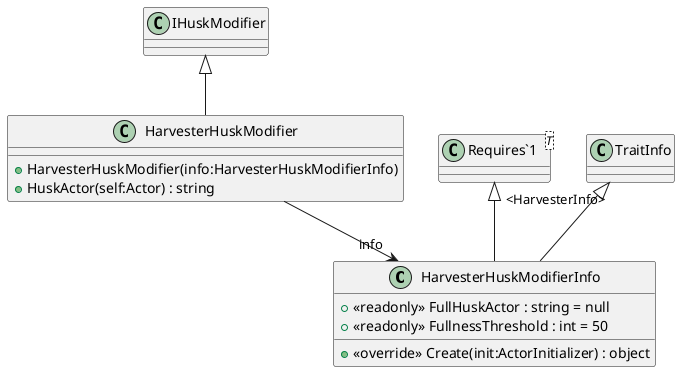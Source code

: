 @startuml
class HarvesterHuskModifierInfo {
    + <<readonly>> FullHuskActor : string = null
    + <<readonly>> FullnessThreshold : int = 50
    + <<override>> Create(init:ActorInitializer) : object
}
class HarvesterHuskModifier {
    + HarvesterHuskModifier(info:HarvesterHuskModifierInfo)
    + HuskActor(self:Actor) : string
}
class "Requires`1"<T> {
}
TraitInfo <|-- HarvesterHuskModifierInfo
"Requires`1" "<HarvesterInfo>" <|-- HarvesterHuskModifierInfo
IHuskModifier <|-- HarvesterHuskModifier
HarvesterHuskModifier --> "info" HarvesterHuskModifierInfo
@enduml
